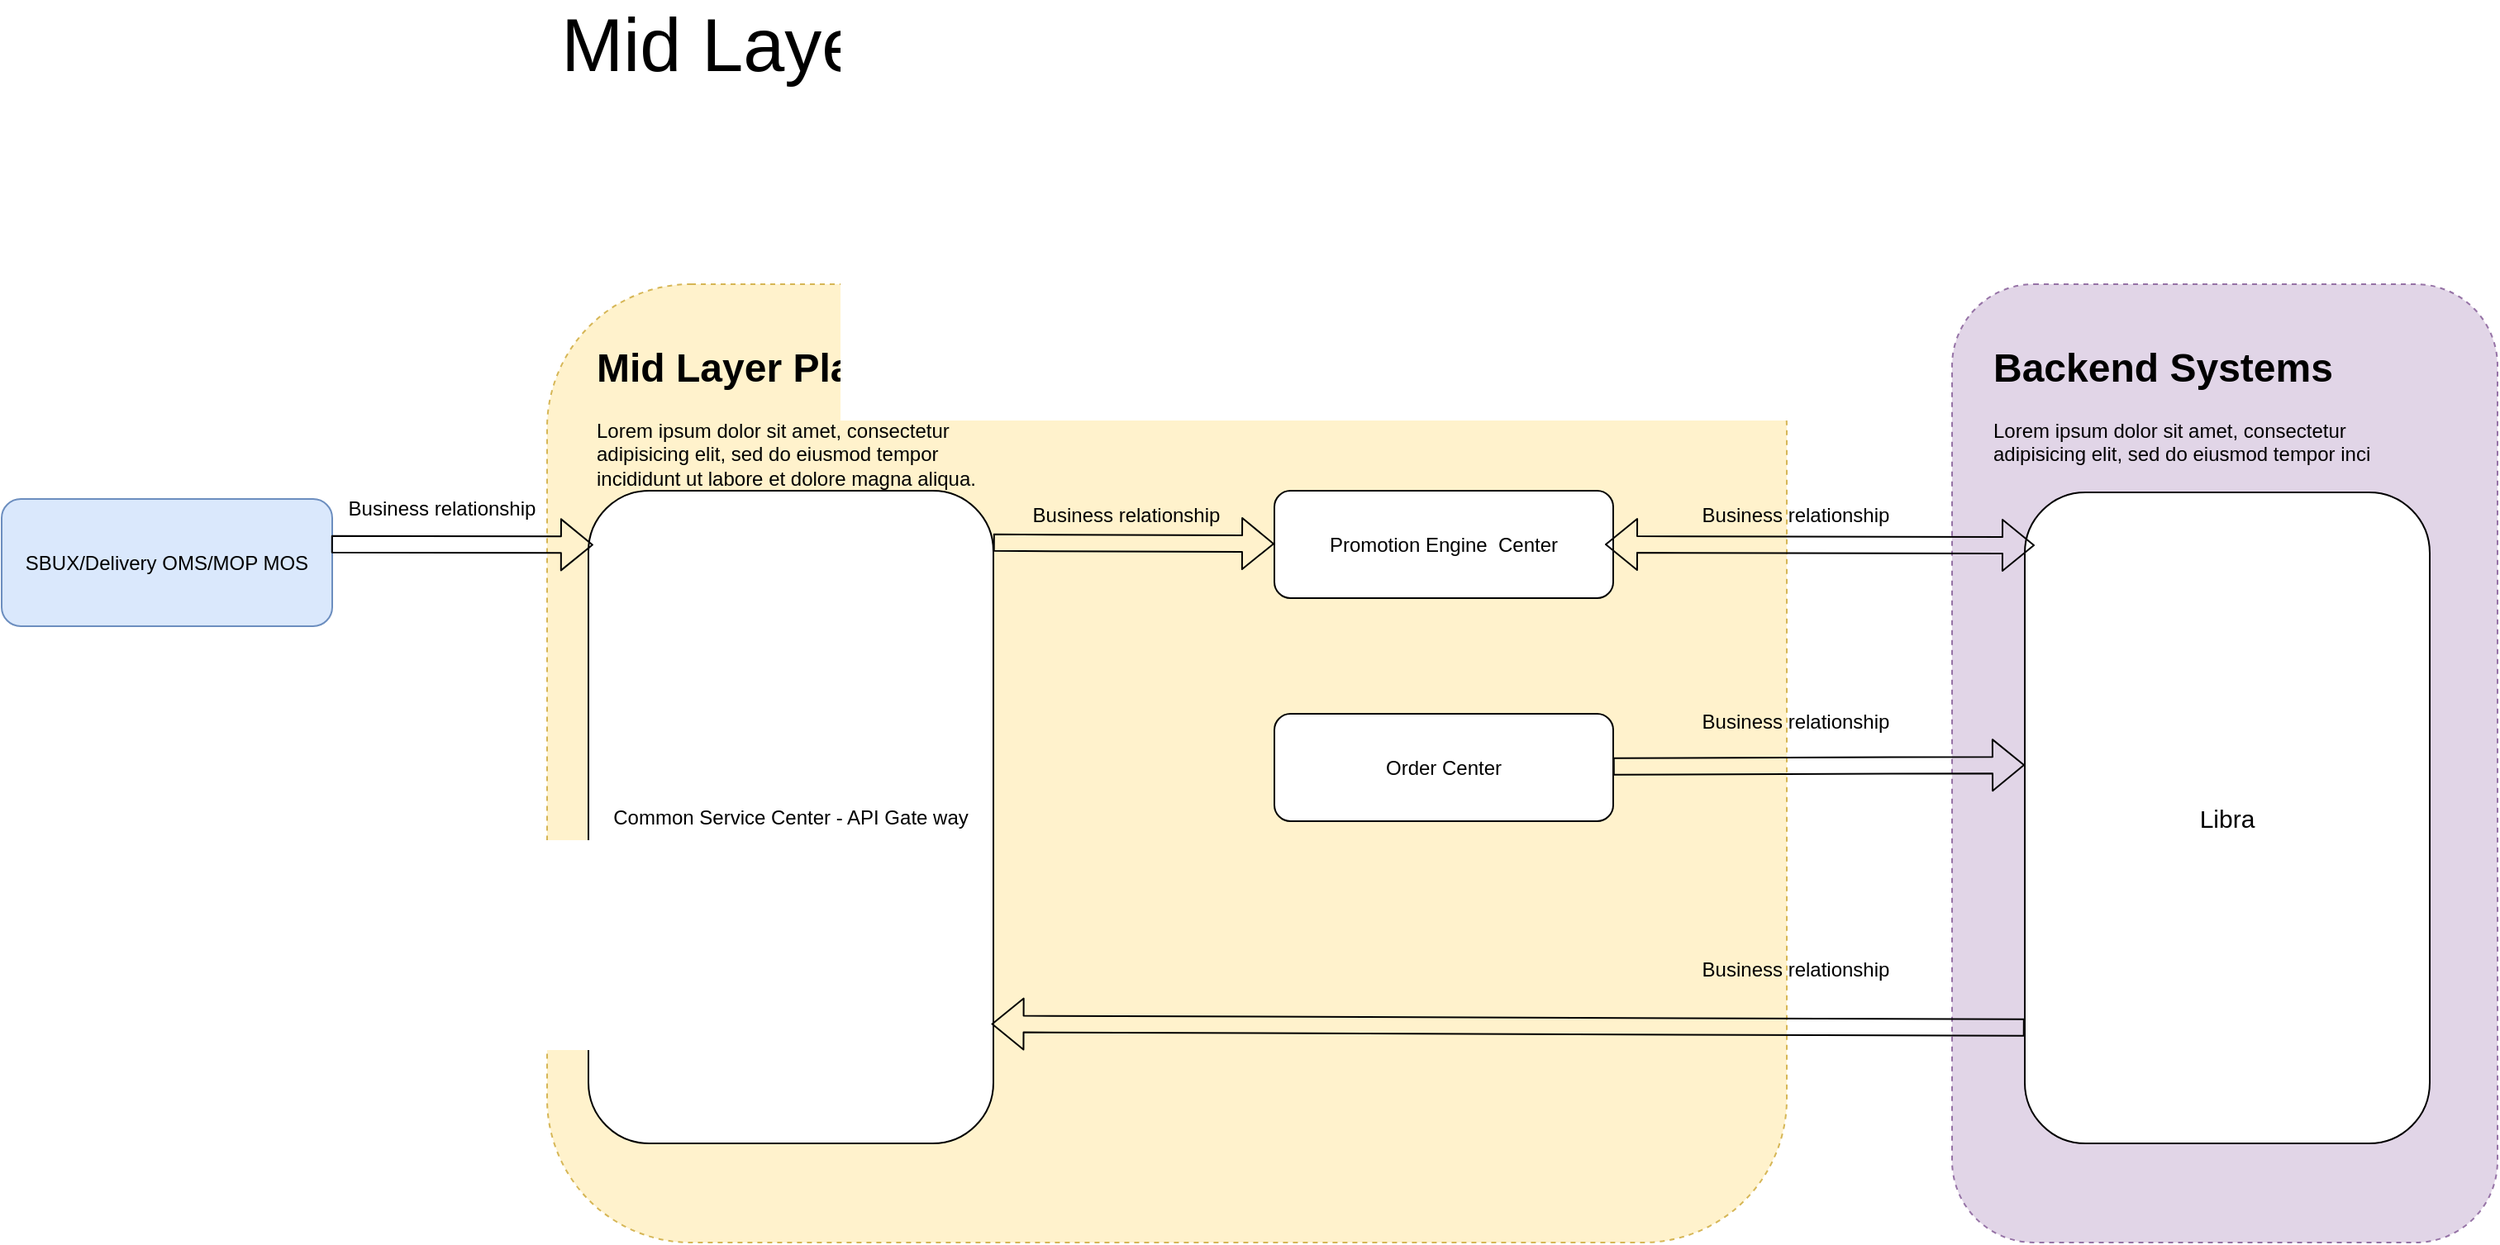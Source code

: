 <mxfile type="github" version="12.1.9" pages="1">
  <diagram id="ndU5bFHhsBsMHuEpMbfa" name="Page-1">
    <mxGraphModel grid="1" dx="1088" dy="594" gridSize="10" guides="1" tooltips="1" connect="1" arrows="1" fold="1" page="1" pageScale="1" pageWidth="827" pageHeight="1169" math="0" shadow="0">
      <root>
        <mxCell id="0"/>
        <mxCell id="1" parent="0"/>
        <mxCell id="EUVz_Q0twUGAYVsJMNnv-1" value="SBUX/Delivery OMS/MOP MOS" parent="1" style="rounded=1;whiteSpace=wrap;html=1;fillColor=#dae8fc;strokeColor=#6c8ebf;" vertex="1">
          <mxGeometry as="geometry" x="60" y="390" width="200" height="77"/>
        </mxCell>
        <mxCell id="EUVz_Q0twUGAYVsJMNnv-2" value="" parent="1" style="rounded=1;whiteSpace=wrap;html=1;dashed=1;fillColor=#fff2cc;strokeColor=#d6b656;" vertex="1">
          <mxGeometry as="geometry" x="390" y="260" width="750" height="580"/>
        </mxCell>
        <mxCell id="EUVz_Q0twUGAYVsJMNnv-3" value="&lt;h1&gt;Mid Layer Platform&lt;/h1&gt;&lt;p&gt;Lorem ipsum dolor sit amet, consectetur adipisicing elit, sed do eiusmod tempor incididunt ut labore et dolore magna aliqua.&lt;/p&gt;" parent="1" style="text;html=1;strokeColor=none;fillColor=none;spacing=5;spacingTop=-20;whiteSpace=wrap;overflow=hidden;rounded=0;dashed=1;" vertex="1">
          <mxGeometry as="geometry" x="415" y="291" width="250" height="120"/>
        </mxCell>
        <mxCell id="EUVz_Q0twUGAYVsJMNnv-4" value="Common Service Center - API Gate way" parent="1" style="rounded=1;whiteSpace=wrap;html=1;" vertex="1">
          <mxGeometry as="geometry" x="415" y="385" width="245" height="395"/>
        </mxCell>
        <mxCell id="EUVz_Q0twUGAYVsJMNnv-5" value="Promotion Engine&amp;nbsp; Center " parent="1" style="rounded=1;whiteSpace=wrap;html=1;" vertex="1">
          <mxGeometry as="geometry" x="830" y="385" width="205" height="65"/>
        </mxCell>
        <mxCell id="EUVz_Q0twUGAYVsJMNnv-6" value="Order Center " parent="1" style="rounded=1;whiteSpace=wrap;html=1;" vertex="1">
          <mxGeometry as="geometry" x="830" y="520" width="205" height="65"/>
        </mxCell>
        <mxCell id="EUVz_Q0twUGAYVsJMNnv-7" value="" parent="1" style="rounded=1;whiteSpace=wrap;html=1;dashed=1;fillColor=#e1d5e7;strokeColor=#9673a6;" vertex="1">
          <mxGeometry as="geometry" x="1240" y="260" width="330" height="580"/>
        </mxCell>
        <mxCell id="EUVz_Q0twUGAYVsJMNnv-8" value="&lt;h1&gt;Backend Systems&lt;/h1&gt;&lt;p&gt;Lorem ipsum dolor sit amet, consectetur adipisicing elit, sed do eiusmod tempor inci&lt;/p&gt;" parent="1" style="text;html=1;strokeColor=none;fillColor=none;spacing=5;spacingTop=-20;whiteSpace=wrap;overflow=hidden;rounded=0;dashed=1;" vertex="1">
          <mxGeometry as="geometry" x="1260" y="291" width="250" height="120"/>
        </mxCell>
        <mxCell id="EUVz_Q0twUGAYVsJMNnv-9" value="&lt;font style=&quot;font-size: 15px&quot;&gt;Libra&lt;/font&gt;" parent="1" style="rounded=1;whiteSpace=wrap;html=1;" vertex="1">
          <mxGeometry as="geometry" x="1284" y="386" width="245" height="394"/>
        </mxCell>
        <mxCell id="EUVz_Q0twUGAYVsJMNnv-10" value="Mid Layer Platform Order Business Flow Arch." parent="1" style="text;html=1;strokeColor=none;fillColor=none;align=center;verticalAlign=middle;whiteSpace=wrap;rounded=0;fontSize=45;" vertex="1">
          <mxGeometry as="geometry" x="270" y="90" width="1180" height="50"/>
        </mxCell>
        <mxCell id="EUVz_Q0twUGAYVsJMNnv-11" value="" parent="1" style="shape=flexArrow;endArrow=classic;html=1;fontSize=45;exitX=0.997;exitY=0.629;exitDx=0;exitDy=0;exitPerimeter=0;entryX=0.012;entryY=0.136;entryDx=0;entryDy=0;entryPerimeter=0;" edge="1">
          <mxGeometry as="geometry" width="50" height="50" relative="1">
            <mxPoint as="sourcePoint" x="259.4" y="417.433"/>
            <mxPoint as="targetPoint" x="417.94" y="417.72"/>
          </mxGeometry>
        </mxCell>
        <mxCell id="EUVz_Q0twUGAYVsJMNnv-12" value="" parent="1" style="shape=flexArrow;endArrow=classic;html=1;fontSize=45;exitX=0.997;exitY=0.629;exitDx=0;exitDy=0;exitPerimeter=0;" edge="1" target="EUVz_Q0twUGAYVsJMNnv-5">
          <mxGeometry as="geometry" width="50" height="50" relative="1">
            <mxPoint as="sourcePoint" x="659.9" y="416.433"/>
            <mxPoint as="targetPoint" x="790" y="417"/>
          </mxGeometry>
        </mxCell>
        <mxCell id="EUVz_Q0twUGAYVsJMNnv-13" value="" parent="1" style="shape=flexArrow;endArrow=classic;startArrow=classic;html=1;fontSize=45;" edge="1">
          <mxGeometry as="geometry" width="50" height="50" relative="1">
            <mxPoint as="sourcePoint" x="1030" y="417.5"/>
            <mxPoint as="targetPoint" x="1290" y="418"/>
          </mxGeometry>
        </mxCell>
        <mxCell id="EUVz_Q0twUGAYVsJMNnv-14" value="Business relationship" parent="1" style="text;strokeColor=none;fillColor=none;html=1;fontSize=12;fontStyle=0;verticalAlign=middle;align=center;" vertex="1">
          <mxGeometry as="geometry" x="1080" y="385" width="130" height="30"/>
        </mxCell>
        <mxCell id="EUVz_Q0twUGAYVsJMNnv-15" value="Business relationship" parent="1" style="text;strokeColor=none;fillColor=none;html=1;fontSize=12;fontStyle=0;verticalAlign=middle;align=center;" vertex="1">
          <mxGeometry as="geometry" x="261" y="381" width="130" height="30"/>
        </mxCell>
        <mxCell id="EUVz_Q0twUGAYVsJMNnv-16" value="Business relationship" parent="1" style="text;strokeColor=none;fillColor=none;html=1;fontSize=12;fontStyle=0;verticalAlign=middle;align=center;" vertex="1">
          <mxGeometry as="geometry" x="675" y="385" width="130" height="30"/>
        </mxCell>
        <mxCell id="EUVz_Q0twUGAYVsJMNnv-17" value="Business relationship" parent="1" style="text;strokeColor=none;fillColor=none;html=1;fontSize=12;fontStyle=0;verticalAlign=middle;align=center;" vertex="1">
          <mxGeometry as="geometry" x="1080" y="510" width="130" height="30"/>
        </mxCell>
        <mxCell id="EUVz_Q0twUGAYVsJMNnv-18" value="" parent="1" style="shape=flexArrow;endArrow=classic;html=1;fontSize=45;exitX=0.997;exitY=0.629;exitDx=0;exitDy=0;exitPerimeter=0;" edge="1">
          <mxGeometry as="geometry" width="50" height="50" relative="1">
            <mxPoint as="sourcePoint" x="1034.9" y="551.933"/>
            <mxPoint as="targetPoint" x="1284" y="551"/>
          </mxGeometry>
        </mxCell>
        <mxCell id="EUVz_Q0twUGAYVsJMNnv-19" value="" parent="1" style="shape=flexArrow;endArrow=classic;html=1;fontSize=45;exitX=0.997;exitY=0.629;exitDx=0;exitDy=0;exitPerimeter=0;entryX=0.995;entryY=0.817;entryDx=0;entryDy=0;entryPerimeter=0;" edge="1" target="EUVz_Q0twUGAYVsJMNnv-4">
          <mxGeometry as="geometry" width="50" height="50" relative="1">
            <mxPoint as="sourcePoint" x="1283.9" y="709.933"/>
            <mxPoint as="targetPoint" x="894" y="719"/>
          </mxGeometry>
        </mxCell>
        <mxCell id="EUVz_Q0twUGAYVsJMNnv-20" value="Business relationship" parent="1" style="text;strokeColor=none;fillColor=none;html=1;fontSize=12;fontStyle=0;verticalAlign=middle;align=center;" vertex="1">
          <mxGeometry as="geometry" x="1080" y="660" width="130" height="30"/>
        </mxCell>
      </root>
    </mxGraphModel>
  </diagram>
</mxfile>
